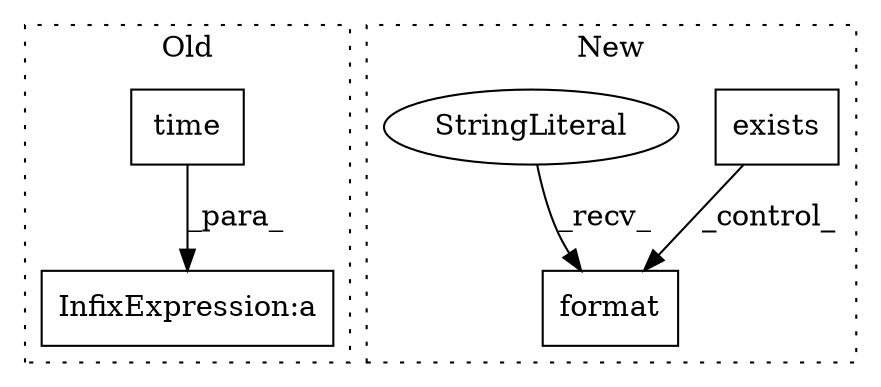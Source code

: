 digraph G {
subgraph cluster0 {
1 [label="time" a="32" s="781" l="6" shape="box"];
3 [label="InfixExpression:a" a="27" s="762" l="3" shape="box"];
label = "Old";
style="dotted";
}
subgraph cluster1 {
2 [label="exists" a="32" s="825" l="8" shape="box"];
4 [label="format" a="32" s="870,889" l="7,1" shape="box"];
5 [label="StringLiteral" a="45" s="856" l="13" shape="ellipse"];
label = "New";
style="dotted";
}
1 -> 3 [label="_para_"];
2 -> 4 [label="_control_"];
5 -> 4 [label="_recv_"];
}